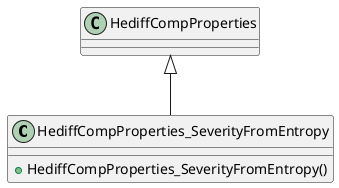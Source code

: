 @startuml
class HediffCompProperties_SeverityFromEntropy {
    + HediffCompProperties_SeverityFromEntropy()
}
HediffCompProperties <|-- HediffCompProperties_SeverityFromEntropy
@enduml
